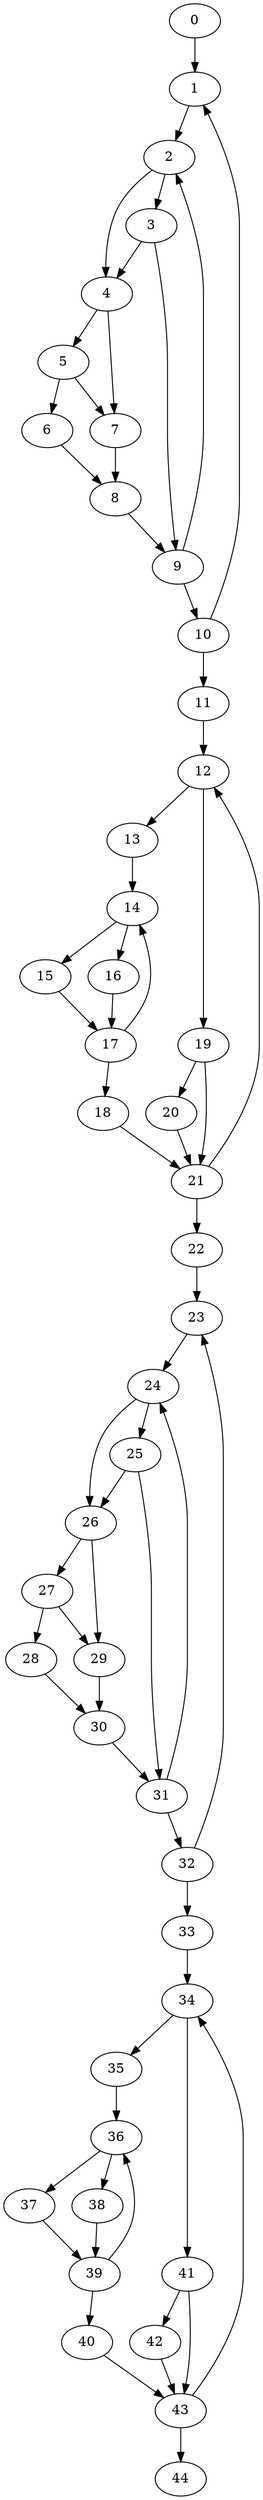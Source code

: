 digraph {
	0
	1
	2
	3
	4
	5
	6
	7
	8
	9
	10
	11
	12
	13
	14
	15
	16
	17
	18
	19
	20
	21
	22
	23
	24
	25
	26
	27
	28
	29
	30
	31
	32
	33
	34
	35
	36
	37
	38
	39
	40
	41
	42
	43
	44
	4 -> 7
	5 -> 7
	19 -> 20
	26 -> 27
	6 -> 8
	7 -> 8
	32 -> 23
	22 -> 23
	23 -> 24
	31 -> 24
	2 -> 4
	3 -> 4
	4 -> 5
	8 -> 9
	3 -> 9
	34 -> 35
	0 -> 1
	10 -> 1
	2 -> 3
	13 -> 14
	17 -> 14
	18 -> 21
	19 -> 21
	20 -> 21
	27 -> 28
	31 -> 32
	28 -> 30
	29 -> 30
	1 -> 2
	9 -> 2
	5 -> 6
	9 -> 10
	10 -> 11
	12 -> 13
	24 -> 25
	24 -> 26
	25 -> 26
	30 -> 31
	25 -> 31
	42 -> 43
	40 -> 43
	41 -> 43
	15 -> 17
	16 -> 17
	21 -> 22
	32 -> 33
	39 -> 36
	35 -> 36
	36 -> 37
	41 -> 42
	43 -> 44
	17 -> 18
	12 -> 19
	36 -> 38
	39 -> 40
	34 -> 41
	11 -> 12
	21 -> 12
	14 -> 15
	14 -> 16
	26 -> 29
	27 -> 29
	33 -> 34
	43 -> 34
	38 -> 39
	37 -> 39
}
